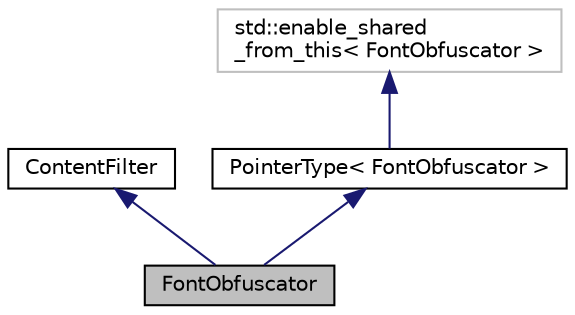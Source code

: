 digraph "FontObfuscator"
{
  edge [fontname="Helvetica",fontsize="10",labelfontname="Helvetica",labelfontsize="10"];
  node [fontname="Helvetica",fontsize="10",shape=record];
  Node1 [label="FontObfuscator",height=0.2,width=0.4,color="black", fillcolor="grey75", style="filled" fontcolor="black"];
  Node2 -> Node1 [dir="back",color="midnightblue",fontsize="10",style="solid",fontname="Helvetica"];
  Node2 [label="ContentFilter",height=0.2,width=0.4,color="black", fillcolor="white", style="filled",URL="$class_content_filter.xhtml"];
  Node3 -> Node1 [dir="back",color="midnightblue",fontsize="10",style="solid",fontname="Helvetica"];
  Node3 [label="PointerType\< FontObfuscator \>",height=0.2,width=0.4,color="black", fillcolor="white", style="filled",URL="$class_pointer_type.xhtml"];
  Node4 -> Node3 [dir="back",color="midnightblue",fontsize="10",style="solid",fontname="Helvetica"];
  Node4 [label="std::enable_shared\l_from_this\< FontObfuscator \>",height=0.2,width=0.4,color="grey75", fillcolor="white", style="filled"];
}
